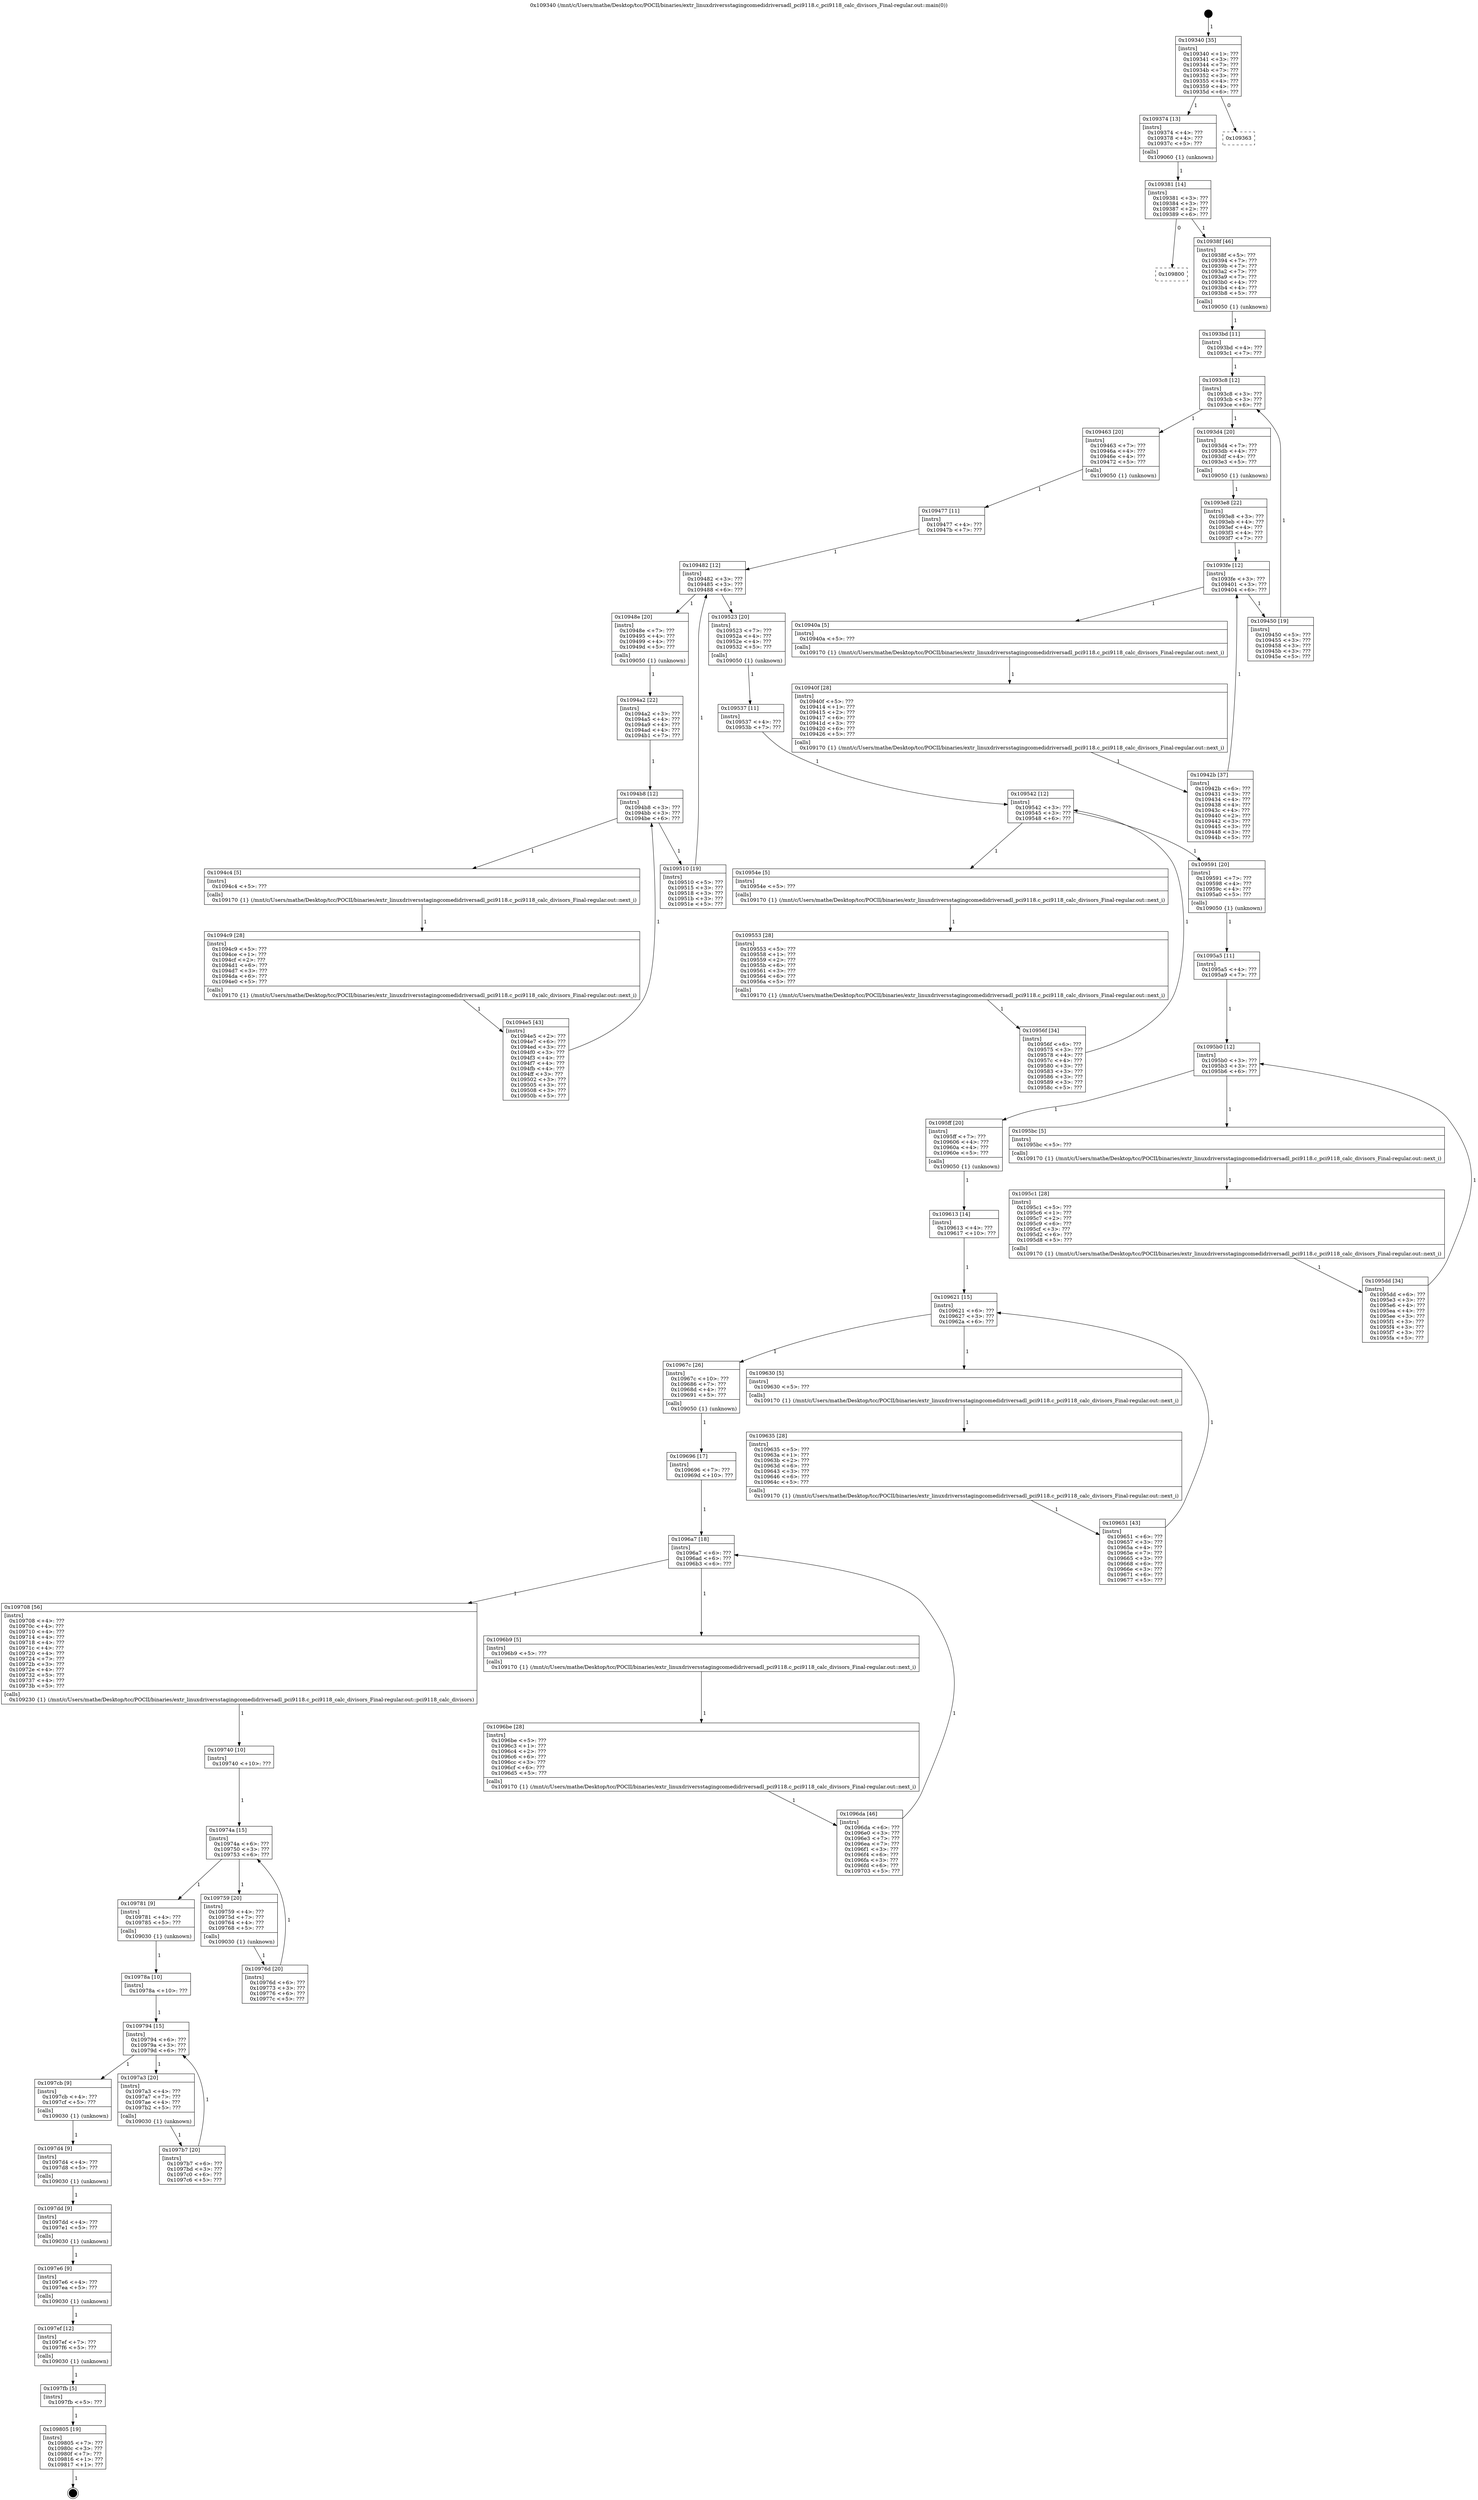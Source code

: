 digraph "0x109340" {
  label = "0x109340 (/mnt/c/Users/mathe/Desktop/tcc/POCII/binaries/extr_linuxdriversstagingcomedidriversadl_pci9118.c_pci9118_calc_divisors_Final-regular.out::main(0))"
  labelloc = "t"
  node[shape=record]

  Entry [label="",width=0.3,height=0.3,shape=circle,fillcolor=black,style=filled]
  "0x109340" [label="{
     0x109340 [35]\l
     | [instrs]\l
     &nbsp;&nbsp;0x109340 \<+1\>: ???\l
     &nbsp;&nbsp;0x109341 \<+3\>: ???\l
     &nbsp;&nbsp;0x109344 \<+7\>: ???\l
     &nbsp;&nbsp;0x10934b \<+7\>: ???\l
     &nbsp;&nbsp;0x109352 \<+3\>: ???\l
     &nbsp;&nbsp;0x109355 \<+4\>: ???\l
     &nbsp;&nbsp;0x109359 \<+4\>: ???\l
     &nbsp;&nbsp;0x10935d \<+6\>: ???\l
  }"]
  "0x109374" [label="{
     0x109374 [13]\l
     | [instrs]\l
     &nbsp;&nbsp;0x109374 \<+4\>: ???\l
     &nbsp;&nbsp;0x109378 \<+4\>: ???\l
     &nbsp;&nbsp;0x10937c \<+5\>: ???\l
     | [calls]\l
     &nbsp;&nbsp;0x109060 \{1\} (unknown)\l
  }"]
  "0x109363" [label="{
     0x109363\l
  }", style=dashed]
  "0x109381" [label="{
     0x109381 [14]\l
     | [instrs]\l
     &nbsp;&nbsp;0x109381 \<+3\>: ???\l
     &nbsp;&nbsp;0x109384 \<+3\>: ???\l
     &nbsp;&nbsp;0x109387 \<+2\>: ???\l
     &nbsp;&nbsp;0x109389 \<+6\>: ???\l
  }"]
  "0x109800" [label="{
     0x109800\l
  }", style=dashed]
  "0x10938f" [label="{
     0x10938f [46]\l
     | [instrs]\l
     &nbsp;&nbsp;0x10938f \<+5\>: ???\l
     &nbsp;&nbsp;0x109394 \<+7\>: ???\l
     &nbsp;&nbsp;0x10939b \<+7\>: ???\l
     &nbsp;&nbsp;0x1093a2 \<+7\>: ???\l
     &nbsp;&nbsp;0x1093a9 \<+7\>: ???\l
     &nbsp;&nbsp;0x1093b0 \<+4\>: ???\l
     &nbsp;&nbsp;0x1093b4 \<+4\>: ???\l
     &nbsp;&nbsp;0x1093b8 \<+5\>: ???\l
     | [calls]\l
     &nbsp;&nbsp;0x109050 \{1\} (unknown)\l
  }"]
  Exit [label="",width=0.3,height=0.3,shape=circle,fillcolor=black,style=filled,peripheries=2]
  "0x1093c8" [label="{
     0x1093c8 [12]\l
     | [instrs]\l
     &nbsp;&nbsp;0x1093c8 \<+3\>: ???\l
     &nbsp;&nbsp;0x1093cb \<+3\>: ???\l
     &nbsp;&nbsp;0x1093ce \<+6\>: ???\l
  }"]
  "0x109463" [label="{
     0x109463 [20]\l
     | [instrs]\l
     &nbsp;&nbsp;0x109463 \<+7\>: ???\l
     &nbsp;&nbsp;0x10946a \<+4\>: ???\l
     &nbsp;&nbsp;0x10946e \<+4\>: ???\l
     &nbsp;&nbsp;0x109472 \<+5\>: ???\l
     | [calls]\l
     &nbsp;&nbsp;0x109050 \{1\} (unknown)\l
  }"]
  "0x1093d4" [label="{
     0x1093d4 [20]\l
     | [instrs]\l
     &nbsp;&nbsp;0x1093d4 \<+7\>: ???\l
     &nbsp;&nbsp;0x1093db \<+4\>: ???\l
     &nbsp;&nbsp;0x1093df \<+4\>: ???\l
     &nbsp;&nbsp;0x1093e3 \<+5\>: ???\l
     | [calls]\l
     &nbsp;&nbsp;0x109050 \{1\} (unknown)\l
  }"]
  "0x1093fe" [label="{
     0x1093fe [12]\l
     | [instrs]\l
     &nbsp;&nbsp;0x1093fe \<+3\>: ???\l
     &nbsp;&nbsp;0x109401 \<+3\>: ???\l
     &nbsp;&nbsp;0x109404 \<+6\>: ???\l
  }"]
  "0x109450" [label="{
     0x109450 [19]\l
     | [instrs]\l
     &nbsp;&nbsp;0x109450 \<+5\>: ???\l
     &nbsp;&nbsp;0x109455 \<+3\>: ???\l
     &nbsp;&nbsp;0x109458 \<+3\>: ???\l
     &nbsp;&nbsp;0x10945b \<+3\>: ???\l
     &nbsp;&nbsp;0x10945e \<+5\>: ???\l
  }"]
  "0x10940a" [label="{
     0x10940a [5]\l
     | [instrs]\l
     &nbsp;&nbsp;0x10940a \<+5\>: ???\l
     | [calls]\l
     &nbsp;&nbsp;0x109170 \{1\} (/mnt/c/Users/mathe/Desktop/tcc/POCII/binaries/extr_linuxdriversstagingcomedidriversadl_pci9118.c_pci9118_calc_divisors_Final-regular.out::next_i)\l
  }"]
  "0x10940f" [label="{
     0x10940f [28]\l
     | [instrs]\l
     &nbsp;&nbsp;0x10940f \<+5\>: ???\l
     &nbsp;&nbsp;0x109414 \<+1\>: ???\l
     &nbsp;&nbsp;0x109415 \<+2\>: ???\l
     &nbsp;&nbsp;0x109417 \<+6\>: ???\l
     &nbsp;&nbsp;0x10941d \<+3\>: ???\l
     &nbsp;&nbsp;0x109420 \<+6\>: ???\l
     &nbsp;&nbsp;0x109426 \<+5\>: ???\l
     | [calls]\l
     &nbsp;&nbsp;0x109170 \{1\} (/mnt/c/Users/mathe/Desktop/tcc/POCII/binaries/extr_linuxdriversstagingcomedidriversadl_pci9118.c_pci9118_calc_divisors_Final-regular.out::next_i)\l
  }"]
  "0x10942b" [label="{
     0x10942b [37]\l
     | [instrs]\l
     &nbsp;&nbsp;0x10942b \<+6\>: ???\l
     &nbsp;&nbsp;0x109431 \<+3\>: ???\l
     &nbsp;&nbsp;0x109434 \<+4\>: ???\l
     &nbsp;&nbsp;0x109438 \<+4\>: ???\l
     &nbsp;&nbsp;0x10943c \<+4\>: ???\l
     &nbsp;&nbsp;0x109440 \<+2\>: ???\l
     &nbsp;&nbsp;0x109442 \<+3\>: ???\l
     &nbsp;&nbsp;0x109445 \<+3\>: ???\l
     &nbsp;&nbsp;0x109448 \<+3\>: ???\l
     &nbsp;&nbsp;0x10944b \<+5\>: ???\l
  }"]
  "0x1093e8" [label="{
     0x1093e8 [22]\l
     | [instrs]\l
     &nbsp;&nbsp;0x1093e8 \<+3\>: ???\l
     &nbsp;&nbsp;0x1093eb \<+4\>: ???\l
     &nbsp;&nbsp;0x1093ef \<+4\>: ???\l
     &nbsp;&nbsp;0x1093f3 \<+4\>: ???\l
     &nbsp;&nbsp;0x1093f7 \<+7\>: ???\l
  }"]
  "0x109805" [label="{
     0x109805 [19]\l
     | [instrs]\l
     &nbsp;&nbsp;0x109805 \<+7\>: ???\l
     &nbsp;&nbsp;0x10980c \<+3\>: ???\l
     &nbsp;&nbsp;0x10980f \<+7\>: ???\l
     &nbsp;&nbsp;0x109816 \<+1\>: ???\l
     &nbsp;&nbsp;0x109817 \<+1\>: ???\l
  }"]
  "0x1093bd" [label="{
     0x1093bd [11]\l
     | [instrs]\l
     &nbsp;&nbsp;0x1093bd \<+4\>: ???\l
     &nbsp;&nbsp;0x1093c1 \<+7\>: ???\l
  }"]
  "0x109482" [label="{
     0x109482 [12]\l
     | [instrs]\l
     &nbsp;&nbsp;0x109482 \<+3\>: ???\l
     &nbsp;&nbsp;0x109485 \<+3\>: ???\l
     &nbsp;&nbsp;0x109488 \<+6\>: ???\l
  }"]
  "0x109523" [label="{
     0x109523 [20]\l
     | [instrs]\l
     &nbsp;&nbsp;0x109523 \<+7\>: ???\l
     &nbsp;&nbsp;0x10952a \<+4\>: ???\l
     &nbsp;&nbsp;0x10952e \<+4\>: ???\l
     &nbsp;&nbsp;0x109532 \<+5\>: ???\l
     | [calls]\l
     &nbsp;&nbsp;0x109050 \{1\} (unknown)\l
  }"]
  "0x10948e" [label="{
     0x10948e [20]\l
     | [instrs]\l
     &nbsp;&nbsp;0x10948e \<+7\>: ???\l
     &nbsp;&nbsp;0x109495 \<+4\>: ???\l
     &nbsp;&nbsp;0x109499 \<+4\>: ???\l
     &nbsp;&nbsp;0x10949d \<+5\>: ???\l
     | [calls]\l
     &nbsp;&nbsp;0x109050 \{1\} (unknown)\l
  }"]
  "0x1094b8" [label="{
     0x1094b8 [12]\l
     | [instrs]\l
     &nbsp;&nbsp;0x1094b8 \<+3\>: ???\l
     &nbsp;&nbsp;0x1094bb \<+3\>: ???\l
     &nbsp;&nbsp;0x1094be \<+6\>: ???\l
  }"]
  "0x109510" [label="{
     0x109510 [19]\l
     | [instrs]\l
     &nbsp;&nbsp;0x109510 \<+5\>: ???\l
     &nbsp;&nbsp;0x109515 \<+3\>: ???\l
     &nbsp;&nbsp;0x109518 \<+3\>: ???\l
     &nbsp;&nbsp;0x10951b \<+3\>: ???\l
     &nbsp;&nbsp;0x10951e \<+5\>: ???\l
  }"]
  "0x1094c4" [label="{
     0x1094c4 [5]\l
     | [instrs]\l
     &nbsp;&nbsp;0x1094c4 \<+5\>: ???\l
     | [calls]\l
     &nbsp;&nbsp;0x109170 \{1\} (/mnt/c/Users/mathe/Desktop/tcc/POCII/binaries/extr_linuxdriversstagingcomedidriversadl_pci9118.c_pci9118_calc_divisors_Final-regular.out::next_i)\l
  }"]
  "0x1094c9" [label="{
     0x1094c9 [28]\l
     | [instrs]\l
     &nbsp;&nbsp;0x1094c9 \<+5\>: ???\l
     &nbsp;&nbsp;0x1094ce \<+1\>: ???\l
     &nbsp;&nbsp;0x1094cf \<+2\>: ???\l
     &nbsp;&nbsp;0x1094d1 \<+6\>: ???\l
     &nbsp;&nbsp;0x1094d7 \<+3\>: ???\l
     &nbsp;&nbsp;0x1094da \<+6\>: ???\l
     &nbsp;&nbsp;0x1094e0 \<+5\>: ???\l
     | [calls]\l
     &nbsp;&nbsp;0x109170 \{1\} (/mnt/c/Users/mathe/Desktop/tcc/POCII/binaries/extr_linuxdriversstagingcomedidriversadl_pci9118.c_pci9118_calc_divisors_Final-regular.out::next_i)\l
  }"]
  "0x1094e5" [label="{
     0x1094e5 [43]\l
     | [instrs]\l
     &nbsp;&nbsp;0x1094e5 \<+2\>: ???\l
     &nbsp;&nbsp;0x1094e7 \<+6\>: ???\l
     &nbsp;&nbsp;0x1094ed \<+3\>: ???\l
     &nbsp;&nbsp;0x1094f0 \<+3\>: ???\l
     &nbsp;&nbsp;0x1094f3 \<+4\>: ???\l
     &nbsp;&nbsp;0x1094f7 \<+4\>: ???\l
     &nbsp;&nbsp;0x1094fb \<+4\>: ???\l
     &nbsp;&nbsp;0x1094ff \<+3\>: ???\l
     &nbsp;&nbsp;0x109502 \<+3\>: ???\l
     &nbsp;&nbsp;0x109505 \<+3\>: ???\l
     &nbsp;&nbsp;0x109508 \<+3\>: ???\l
     &nbsp;&nbsp;0x10950b \<+5\>: ???\l
  }"]
  "0x1094a2" [label="{
     0x1094a2 [22]\l
     | [instrs]\l
     &nbsp;&nbsp;0x1094a2 \<+3\>: ???\l
     &nbsp;&nbsp;0x1094a5 \<+4\>: ???\l
     &nbsp;&nbsp;0x1094a9 \<+4\>: ???\l
     &nbsp;&nbsp;0x1094ad \<+4\>: ???\l
     &nbsp;&nbsp;0x1094b1 \<+7\>: ???\l
  }"]
  "0x1097fb" [label="{
     0x1097fb [5]\l
     | [instrs]\l
     &nbsp;&nbsp;0x1097fb \<+5\>: ???\l
  }"]
  "0x109477" [label="{
     0x109477 [11]\l
     | [instrs]\l
     &nbsp;&nbsp;0x109477 \<+4\>: ???\l
     &nbsp;&nbsp;0x10947b \<+7\>: ???\l
  }"]
  "0x109542" [label="{
     0x109542 [12]\l
     | [instrs]\l
     &nbsp;&nbsp;0x109542 \<+3\>: ???\l
     &nbsp;&nbsp;0x109545 \<+3\>: ???\l
     &nbsp;&nbsp;0x109548 \<+6\>: ???\l
  }"]
  "0x109591" [label="{
     0x109591 [20]\l
     | [instrs]\l
     &nbsp;&nbsp;0x109591 \<+7\>: ???\l
     &nbsp;&nbsp;0x109598 \<+4\>: ???\l
     &nbsp;&nbsp;0x10959c \<+4\>: ???\l
     &nbsp;&nbsp;0x1095a0 \<+5\>: ???\l
     | [calls]\l
     &nbsp;&nbsp;0x109050 \{1\} (unknown)\l
  }"]
  "0x10954e" [label="{
     0x10954e [5]\l
     | [instrs]\l
     &nbsp;&nbsp;0x10954e \<+5\>: ???\l
     | [calls]\l
     &nbsp;&nbsp;0x109170 \{1\} (/mnt/c/Users/mathe/Desktop/tcc/POCII/binaries/extr_linuxdriversstagingcomedidriversadl_pci9118.c_pci9118_calc_divisors_Final-regular.out::next_i)\l
  }"]
  "0x109553" [label="{
     0x109553 [28]\l
     | [instrs]\l
     &nbsp;&nbsp;0x109553 \<+5\>: ???\l
     &nbsp;&nbsp;0x109558 \<+1\>: ???\l
     &nbsp;&nbsp;0x109559 \<+2\>: ???\l
     &nbsp;&nbsp;0x10955b \<+6\>: ???\l
     &nbsp;&nbsp;0x109561 \<+3\>: ???\l
     &nbsp;&nbsp;0x109564 \<+6\>: ???\l
     &nbsp;&nbsp;0x10956a \<+5\>: ???\l
     | [calls]\l
     &nbsp;&nbsp;0x109170 \{1\} (/mnt/c/Users/mathe/Desktop/tcc/POCII/binaries/extr_linuxdriversstagingcomedidriversadl_pci9118.c_pci9118_calc_divisors_Final-regular.out::next_i)\l
  }"]
  "0x10956f" [label="{
     0x10956f [34]\l
     | [instrs]\l
     &nbsp;&nbsp;0x10956f \<+6\>: ???\l
     &nbsp;&nbsp;0x109575 \<+3\>: ???\l
     &nbsp;&nbsp;0x109578 \<+4\>: ???\l
     &nbsp;&nbsp;0x10957c \<+4\>: ???\l
     &nbsp;&nbsp;0x109580 \<+3\>: ???\l
     &nbsp;&nbsp;0x109583 \<+3\>: ???\l
     &nbsp;&nbsp;0x109586 \<+3\>: ???\l
     &nbsp;&nbsp;0x109589 \<+3\>: ???\l
     &nbsp;&nbsp;0x10958c \<+5\>: ???\l
  }"]
  "0x109537" [label="{
     0x109537 [11]\l
     | [instrs]\l
     &nbsp;&nbsp;0x109537 \<+4\>: ???\l
     &nbsp;&nbsp;0x10953b \<+7\>: ???\l
  }"]
  "0x1095b0" [label="{
     0x1095b0 [12]\l
     | [instrs]\l
     &nbsp;&nbsp;0x1095b0 \<+3\>: ???\l
     &nbsp;&nbsp;0x1095b3 \<+3\>: ???\l
     &nbsp;&nbsp;0x1095b6 \<+6\>: ???\l
  }"]
  "0x1095ff" [label="{
     0x1095ff [20]\l
     | [instrs]\l
     &nbsp;&nbsp;0x1095ff \<+7\>: ???\l
     &nbsp;&nbsp;0x109606 \<+4\>: ???\l
     &nbsp;&nbsp;0x10960a \<+4\>: ???\l
     &nbsp;&nbsp;0x10960e \<+5\>: ???\l
     | [calls]\l
     &nbsp;&nbsp;0x109050 \{1\} (unknown)\l
  }"]
  "0x1095bc" [label="{
     0x1095bc [5]\l
     | [instrs]\l
     &nbsp;&nbsp;0x1095bc \<+5\>: ???\l
     | [calls]\l
     &nbsp;&nbsp;0x109170 \{1\} (/mnt/c/Users/mathe/Desktop/tcc/POCII/binaries/extr_linuxdriversstagingcomedidriversadl_pci9118.c_pci9118_calc_divisors_Final-regular.out::next_i)\l
  }"]
  "0x1095c1" [label="{
     0x1095c1 [28]\l
     | [instrs]\l
     &nbsp;&nbsp;0x1095c1 \<+5\>: ???\l
     &nbsp;&nbsp;0x1095c6 \<+1\>: ???\l
     &nbsp;&nbsp;0x1095c7 \<+2\>: ???\l
     &nbsp;&nbsp;0x1095c9 \<+6\>: ???\l
     &nbsp;&nbsp;0x1095cf \<+3\>: ???\l
     &nbsp;&nbsp;0x1095d2 \<+6\>: ???\l
     &nbsp;&nbsp;0x1095d8 \<+5\>: ???\l
     | [calls]\l
     &nbsp;&nbsp;0x109170 \{1\} (/mnt/c/Users/mathe/Desktop/tcc/POCII/binaries/extr_linuxdriversstagingcomedidriversadl_pci9118.c_pci9118_calc_divisors_Final-regular.out::next_i)\l
  }"]
  "0x1095dd" [label="{
     0x1095dd [34]\l
     | [instrs]\l
     &nbsp;&nbsp;0x1095dd \<+6\>: ???\l
     &nbsp;&nbsp;0x1095e3 \<+3\>: ???\l
     &nbsp;&nbsp;0x1095e6 \<+4\>: ???\l
     &nbsp;&nbsp;0x1095ea \<+4\>: ???\l
     &nbsp;&nbsp;0x1095ee \<+3\>: ???\l
     &nbsp;&nbsp;0x1095f1 \<+3\>: ???\l
     &nbsp;&nbsp;0x1095f4 \<+3\>: ???\l
     &nbsp;&nbsp;0x1095f7 \<+3\>: ???\l
     &nbsp;&nbsp;0x1095fa \<+5\>: ???\l
  }"]
  "0x1095a5" [label="{
     0x1095a5 [11]\l
     | [instrs]\l
     &nbsp;&nbsp;0x1095a5 \<+4\>: ???\l
     &nbsp;&nbsp;0x1095a9 \<+7\>: ???\l
  }"]
  "0x109621" [label="{
     0x109621 [15]\l
     | [instrs]\l
     &nbsp;&nbsp;0x109621 \<+6\>: ???\l
     &nbsp;&nbsp;0x109627 \<+3\>: ???\l
     &nbsp;&nbsp;0x10962a \<+6\>: ???\l
  }"]
  "0x10967c" [label="{
     0x10967c [26]\l
     | [instrs]\l
     &nbsp;&nbsp;0x10967c \<+10\>: ???\l
     &nbsp;&nbsp;0x109686 \<+7\>: ???\l
     &nbsp;&nbsp;0x10968d \<+4\>: ???\l
     &nbsp;&nbsp;0x109691 \<+5\>: ???\l
     | [calls]\l
     &nbsp;&nbsp;0x109050 \{1\} (unknown)\l
  }"]
  "0x109630" [label="{
     0x109630 [5]\l
     | [instrs]\l
     &nbsp;&nbsp;0x109630 \<+5\>: ???\l
     | [calls]\l
     &nbsp;&nbsp;0x109170 \{1\} (/mnt/c/Users/mathe/Desktop/tcc/POCII/binaries/extr_linuxdriversstagingcomedidriversadl_pci9118.c_pci9118_calc_divisors_Final-regular.out::next_i)\l
  }"]
  "0x109635" [label="{
     0x109635 [28]\l
     | [instrs]\l
     &nbsp;&nbsp;0x109635 \<+5\>: ???\l
     &nbsp;&nbsp;0x10963a \<+1\>: ???\l
     &nbsp;&nbsp;0x10963b \<+2\>: ???\l
     &nbsp;&nbsp;0x10963d \<+6\>: ???\l
     &nbsp;&nbsp;0x109643 \<+3\>: ???\l
     &nbsp;&nbsp;0x109646 \<+6\>: ???\l
     &nbsp;&nbsp;0x10964c \<+5\>: ???\l
     | [calls]\l
     &nbsp;&nbsp;0x109170 \{1\} (/mnt/c/Users/mathe/Desktop/tcc/POCII/binaries/extr_linuxdriversstagingcomedidriversadl_pci9118.c_pci9118_calc_divisors_Final-regular.out::next_i)\l
  }"]
  "0x109651" [label="{
     0x109651 [43]\l
     | [instrs]\l
     &nbsp;&nbsp;0x109651 \<+6\>: ???\l
     &nbsp;&nbsp;0x109657 \<+3\>: ???\l
     &nbsp;&nbsp;0x10965a \<+4\>: ???\l
     &nbsp;&nbsp;0x10965e \<+7\>: ???\l
     &nbsp;&nbsp;0x109665 \<+3\>: ???\l
     &nbsp;&nbsp;0x109668 \<+6\>: ???\l
     &nbsp;&nbsp;0x10966e \<+3\>: ???\l
     &nbsp;&nbsp;0x109671 \<+6\>: ???\l
     &nbsp;&nbsp;0x109677 \<+5\>: ???\l
  }"]
  "0x109613" [label="{
     0x109613 [14]\l
     | [instrs]\l
     &nbsp;&nbsp;0x109613 \<+4\>: ???\l
     &nbsp;&nbsp;0x109617 \<+10\>: ???\l
  }"]
  "0x1096a7" [label="{
     0x1096a7 [18]\l
     | [instrs]\l
     &nbsp;&nbsp;0x1096a7 \<+6\>: ???\l
     &nbsp;&nbsp;0x1096ad \<+6\>: ???\l
     &nbsp;&nbsp;0x1096b3 \<+6\>: ???\l
  }"]
  "0x109708" [label="{
     0x109708 [56]\l
     | [instrs]\l
     &nbsp;&nbsp;0x109708 \<+4\>: ???\l
     &nbsp;&nbsp;0x10970c \<+4\>: ???\l
     &nbsp;&nbsp;0x109710 \<+4\>: ???\l
     &nbsp;&nbsp;0x109714 \<+4\>: ???\l
     &nbsp;&nbsp;0x109718 \<+4\>: ???\l
     &nbsp;&nbsp;0x10971c \<+4\>: ???\l
     &nbsp;&nbsp;0x109720 \<+4\>: ???\l
     &nbsp;&nbsp;0x109724 \<+7\>: ???\l
     &nbsp;&nbsp;0x10972b \<+3\>: ???\l
     &nbsp;&nbsp;0x10972e \<+4\>: ???\l
     &nbsp;&nbsp;0x109732 \<+5\>: ???\l
     &nbsp;&nbsp;0x109737 \<+4\>: ???\l
     &nbsp;&nbsp;0x10973b \<+5\>: ???\l
     | [calls]\l
     &nbsp;&nbsp;0x109230 \{1\} (/mnt/c/Users/mathe/Desktop/tcc/POCII/binaries/extr_linuxdriversstagingcomedidriversadl_pci9118.c_pci9118_calc_divisors_Final-regular.out::pci9118_calc_divisors)\l
  }"]
  "0x1096b9" [label="{
     0x1096b9 [5]\l
     | [instrs]\l
     &nbsp;&nbsp;0x1096b9 \<+5\>: ???\l
     | [calls]\l
     &nbsp;&nbsp;0x109170 \{1\} (/mnt/c/Users/mathe/Desktop/tcc/POCII/binaries/extr_linuxdriversstagingcomedidriversadl_pci9118.c_pci9118_calc_divisors_Final-regular.out::next_i)\l
  }"]
  "0x1096be" [label="{
     0x1096be [28]\l
     | [instrs]\l
     &nbsp;&nbsp;0x1096be \<+5\>: ???\l
     &nbsp;&nbsp;0x1096c3 \<+1\>: ???\l
     &nbsp;&nbsp;0x1096c4 \<+2\>: ???\l
     &nbsp;&nbsp;0x1096c6 \<+6\>: ???\l
     &nbsp;&nbsp;0x1096cc \<+3\>: ???\l
     &nbsp;&nbsp;0x1096cf \<+6\>: ???\l
     &nbsp;&nbsp;0x1096d5 \<+5\>: ???\l
     | [calls]\l
     &nbsp;&nbsp;0x109170 \{1\} (/mnt/c/Users/mathe/Desktop/tcc/POCII/binaries/extr_linuxdriversstagingcomedidriversadl_pci9118.c_pci9118_calc_divisors_Final-regular.out::next_i)\l
  }"]
  "0x1096da" [label="{
     0x1096da [46]\l
     | [instrs]\l
     &nbsp;&nbsp;0x1096da \<+6\>: ???\l
     &nbsp;&nbsp;0x1096e0 \<+3\>: ???\l
     &nbsp;&nbsp;0x1096e3 \<+7\>: ???\l
     &nbsp;&nbsp;0x1096ea \<+7\>: ???\l
     &nbsp;&nbsp;0x1096f1 \<+3\>: ???\l
     &nbsp;&nbsp;0x1096f4 \<+6\>: ???\l
     &nbsp;&nbsp;0x1096fa \<+3\>: ???\l
     &nbsp;&nbsp;0x1096fd \<+6\>: ???\l
     &nbsp;&nbsp;0x109703 \<+5\>: ???\l
  }"]
  "0x109696" [label="{
     0x109696 [17]\l
     | [instrs]\l
     &nbsp;&nbsp;0x109696 \<+7\>: ???\l
     &nbsp;&nbsp;0x10969d \<+10\>: ???\l
  }"]
  "0x10974a" [label="{
     0x10974a [15]\l
     | [instrs]\l
     &nbsp;&nbsp;0x10974a \<+6\>: ???\l
     &nbsp;&nbsp;0x109750 \<+3\>: ???\l
     &nbsp;&nbsp;0x109753 \<+6\>: ???\l
  }"]
  "0x109781" [label="{
     0x109781 [9]\l
     | [instrs]\l
     &nbsp;&nbsp;0x109781 \<+4\>: ???\l
     &nbsp;&nbsp;0x109785 \<+5\>: ???\l
     | [calls]\l
     &nbsp;&nbsp;0x109030 \{1\} (unknown)\l
  }"]
  "0x109759" [label="{
     0x109759 [20]\l
     | [instrs]\l
     &nbsp;&nbsp;0x109759 \<+4\>: ???\l
     &nbsp;&nbsp;0x10975d \<+7\>: ???\l
     &nbsp;&nbsp;0x109764 \<+4\>: ???\l
     &nbsp;&nbsp;0x109768 \<+5\>: ???\l
     | [calls]\l
     &nbsp;&nbsp;0x109030 \{1\} (unknown)\l
  }"]
  "0x10976d" [label="{
     0x10976d [20]\l
     | [instrs]\l
     &nbsp;&nbsp;0x10976d \<+6\>: ???\l
     &nbsp;&nbsp;0x109773 \<+3\>: ???\l
     &nbsp;&nbsp;0x109776 \<+6\>: ???\l
     &nbsp;&nbsp;0x10977c \<+5\>: ???\l
  }"]
  "0x109740" [label="{
     0x109740 [10]\l
     | [instrs]\l
     &nbsp;&nbsp;0x109740 \<+10\>: ???\l
  }"]
  "0x109794" [label="{
     0x109794 [15]\l
     | [instrs]\l
     &nbsp;&nbsp;0x109794 \<+6\>: ???\l
     &nbsp;&nbsp;0x10979a \<+3\>: ???\l
     &nbsp;&nbsp;0x10979d \<+6\>: ???\l
  }"]
  "0x1097cb" [label="{
     0x1097cb [9]\l
     | [instrs]\l
     &nbsp;&nbsp;0x1097cb \<+4\>: ???\l
     &nbsp;&nbsp;0x1097cf \<+5\>: ???\l
     | [calls]\l
     &nbsp;&nbsp;0x109030 \{1\} (unknown)\l
  }"]
  "0x1097a3" [label="{
     0x1097a3 [20]\l
     | [instrs]\l
     &nbsp;&nbsp;0x1097a3 \<+4\>: ???\l
     &nbsp;&nbsp;0x1097a7 \<+7\>: ???\l
     &nbsp;&nbsp;0x1097ae \<+4\>: ???\l
     &nbsp;&nbsp;0x1097b2 \<+5\>: ???\l
     | [calls]\l
     &nbsp;&nbsp;0x109030 \{1\} (unknown)\l
  }"]
  "0x1097b7" [label="{
     0x1097b7 [20]\l
     | [instrs]\l
     &nbsp;&nbsp;0x1097b7 \<+6\>: ???\l
     &nbsp;&nbsp;0x1097bd \<+3\>: ???\l
     &nbsp;&nbsp;0x1097c0 \<+6\>: ???\l
     &nbsp;&nbsp;0x1097c6 \<+5\>: ???\l
  }"]
  "0x10978a" [label="{
     0x10978a [10]\l
     | [instrs]\l
     &nbsp;&nbsp;0x10978a \<+10\>: ???\l
  }"]
  "0x1097d4" [label="{
     0x1097d4 [9]\l
     | [instrs]\l
     &nbsp;&nbsp;0x1097d4 \<+4\>: ???\l
     &nbsp;&nbsp;0x1097d8 \<+5\>: ???\l
     | [calls]\l
     &nbsp;&nbsp;0x109030 \{1\} (unknown)\l
  }"]
  "0x1097dd" [label="{
     0x1097dd [9]\l
     | [instrs]\l
     &nbsp;&nbsp;0x1097dd \<+4\>: ???\l
     &nbsp;&nbsp;0x1097e1 \<+5\>: ???\l
     | [calls]\l
     &nbsp;&nbsp;0x109030 \{1\} (unknown)\l
  }"]
  "0x1097e6" [label="{
     0x1097e6 [9]\l
     | [instrs]\l
     &nbsp;&nbsp;0x1097e6 \<+4\>: ???\l
     &nbsp;&nbsp;0x1097ea \<+5\>: ???\l
     | [calls]\l
     &nbsp;&nbsp;0x109030 \{1\} (unknown)\l
  }"]
  "0x1097ef" [label="{
     0x1097ef [12]\l
     | [instrs]\l
     &nbsp;&nbsp;0x1097ef \<+7\>: ???\l
     &nbsp;&nbsp;0x1097f6 \<+5\>: ???\l
     | [calls]\l
     &nbsp;&nbsp;0x109030 \{1\} (unknown)\l
  }"]
  Entry -> "0x109340" [label=" 1"]
  "0x109340" -> "0x109374" [label=" 1"]
  "0x109340" -> "0x109363" [label=" 0"]
  "0x109374" -> "0x109381" [label=" 1"]
  "0x109381" -> "0x109800" [label=" 0"]
  "0x109381" -> "0x10938f" [label=" 1"]
  "0x109805" -> Exit [label=" 1"]
  "0x10938f" -> "0x1093bd" [label=" 1"]
  "0x1093c8" -> "0x109463" [label=" 1"]
  "0x1093c8" -> "0x1093d4" [label=" 1"]
  "0x1093d4" -> "0x1093e8" [label=" 1"]
  "0x1093fe" -> "0x109450" [label=" 1"]
  "0x1093fe" -> "0x10940a" [label=" 1"]
  "0x10940a" -> "0x10940f" [label=" 1"]
  "0x10940f" -> "0x10942b" [label=" 1"]
  "0x1093e8" -> "0x1093fe" [label=" 1"]
  "0x10942b" -> "0x1093fe" [label=" 1"]
  "0x1097fb" -> "0x109805" [label=" 1"]
  "0x1093bd" -> "0x1093c8" [label=" 1"]
  "0x109450" -> "0x1093c8" [label=" 1"]
  "0x109463" -> "0x109477" [label=" 1"]
  "0x109482" -> "0x109523" [label=" 1"]
  "0x109482" -> "0x10948e" [label=" 1"]
  "0x10948e" -> "0x1094a2" [label=" 1"]
  "0x1094b8" -> "0x109510" [label=" 1"]
  "0x1094b8" -> "0x1094c4" [label=" 1"]
  "0x1094c4" -> "0x1094c9" [label=" 1"]
  "0x1094c9" -> "0x1094e5" [label=" 1"]
  "0x1094a2" -> "0x1094b8" [label=" 1"]
  "0x1094e5" -> "0x1094b8" [label=" 1"]
  "0x1097ef" -> "0x1097fb" [label=" 1"]
  "0x109477" -> "0x109482" [label=" 1"]
  "0x109510" -> "0x109482" [label=" 1"]
  "0x109523" -> "0x109537" [label=" 1"]
  "0x109542" -> "0x109591" [label=" 1"]
  "0x109542" -> "0x10954e" [label=" 1"]
  "0x10954e" -> "0x109553" [label=" 1"]
  "0x109553" -> "0x10956f" [label=" 1"]
  "0x109537" -> "0x109542" [label=" 1"]
  "0x10956f" -> "0x109542" [label=" 1"]
  "0x109591" -> "0x1095a5" [label=" 1"]
  "0x1095b0" -> "0x1095ff" [label=" 1"]
  "0x1095b0" -> "0x1095bc" [label=" 1"]
  "0x1095bc" -> "0x1095c1" [label=" 1"]
  "0x1095c1" -> "0x1095dd" [label=" 1"]
  "0x1095a5" -> "0x1095b0" [label=" 1"]
  "0x1095dd" -> "0x1095b0" [label=" 1"]
  "0x1095ff" -> "0x109613" [label=" 1"]
  "0x109621" -> "0x10967c" [label=" 1"]
  "0x109621" -> "0x109630" [label=" 1"]
  "0x109630" -> "0x109635" [label=" 1"]
  "0x109635" -> "0x109651" [label=" 1"]
  "0x109613" -> "0x109621" [label=" 1"]
  "0x109651" -> "0x109621" [label=" 1"]
  "0x10967c" -> "0x109696" [label=" 1"]
  "0x1096a7" -> "0x109708" [label=" 1"]
  "0x1096a7" -> "0x1096b9" [label=" 1"]
  "0x1096b9" -> "0x1096be" [label=" 1"]
  "0x1096be" -> "0x1096da" [label=" 1"]
  "0x109696" -> "0x1096a7" [label=" 1"]
  "0x1096da" -> "0x1096a7" [label=" 1"]
  "0x109708" -> "0x109740" [label=" 1"]
  "0x10974a" -> "0x109781" [label=" 1"]
  "0x10974a" -> "0x109759" [label=" 1"]
  "0x109759" -> "0x10976d" [label=" 1"]
  "0x109740" -> "0x10974a" [label=" 1"]
  "0x10976d" -> "0x10974a" [label=" 1"]
  "0x109781" -> "0x10978a" [label=" 1"]
  "0x109794" -> "0x1097cb" [label=" 1"]
  "0x109794" -> "0x1097a3" [label=" 1"]
  "0x1097a3" -> "0x1097b7" [label=" 1"]
  "0x10978a" -> "0x109794" [label=" 1"]
  "0x1097b7" -> "0x109794" [label=" 1"]
  "0x1097cb" -> "0x1097d4" [label=" 1"]
  "0x1097d4" -> "0x1097dd" [label=" 1"]
  "0x1097dd" -> "0x1097e6" [label=" 1"]
  "0x1097e6" -> "0x1097ef" [label=" 1"]
}
